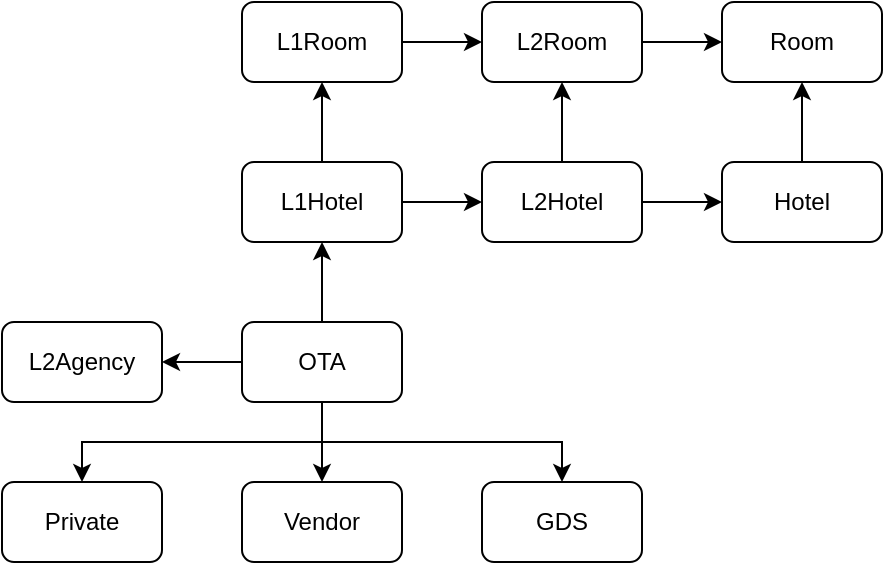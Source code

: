 <mxfile version="14.1.9" type="github">
  <diagram id="2iEgrzqwthku0qyoXni9" name="Page-1">
    <mxGraphModel dx="711" dy="401" grid="1" gridSize="10" guides="1" tooltips="1" connect="1" arrows="1" fold="1" page="1" pageScale="1" pageWidth="827" pageHeight="1169" math="0" shadow="0">
      <root>
        <mxCell id="0" />
        <mxCell id="1" parent="0" />
        <mxCell id="--qqEkhbz3xdHP4a-b7E-33" style="edgeStyle=orthogonalEdgeStyle;rounded=0;orthogonalLoop=1;jettySize=auto;html=1;entryX=0;entryY=0.5;entryDx=0;entryDy=0;" edge="1" parent="1" source="--qqEkhbz3xdHP4a-b7E-2" target="--qqEkhbz3xdHP4a-b7E-3">
          <mxGeometry relative="1" as="geometry" />
        </mxCell>
        <mxCell id="--qqEkhbz3xdHP4a-b7E-2" value="L1Room" style="rounded=1;whiteSpace=wrap;html=1;imageWidth=15;imageHeight=15;" vertex="1" parent="1">
          <mxGeometry x="280" y="360" width="80" height="40" as="geometry" />
        </mxCell>
        <mxCell id="--qqEkhbz3xdHP4a-b7E-34" style="edgeStyle=orthogonalEdgeStyle;rounded=0;orthogonalLoop=1;jettySize=auto;html=1;entryX=0;entryY=0.5;entryDx=0;entryDy=0;" edge="1" parent="1" source="--qqEkhbz3xdHP4a-b7E-3" target="--qqEkhbz3xdHP4a-b7E-4">
          <mxGeometry relative="1" as="geometry" />
        </mxCell>
        <mxCell id="--qqEkhbz3xdHP4a-b7E-3" value="L2Room" style="rounded=1;whiteSpace=wrap;html=1;imageWidth=15;imageHeight=15;" vertex="1" parent="1">
          <mxGeometry x="400" y="360" width="80" height="40" as="geometry" />
        </mxCell>
        <mxCell id="--qqEkhbz3xdHP4a-b7E-4" value="Room" style="rounded=1;whiteSpace=wrap;html=1;imageWidth=15;imageHeight=15;" vertex="1" parent="1">
          <mxGeometry x="520" y="360" width="80" height="40" as="geometry" />
        </mxCell>
        <mxCell id="--qqEkhbz3xdHP4a-b7E-35" style="edgeStyle=orthogonalEdgeStyle;rounded=0;orthogonalLoop=1;jettySize=auto;html=1;exitX=1;exitY=0.5;exitDx=0;exitDy=0;entryX=0;entryY=0.5;entryDx=0;entryDy=0;" edge="1" parent="1" source="--qqEkhbz3xdHP4a-b7E-5" target="--qqEkhbz3xdHP4a-b7E-6">
          <mxGeometry relative="1" as="geometry" />
        </mxCell>
        <mxCell id="--qqEkhbz3xdHP4a-b7E-37" style="edgeStyle=orthogonalEdgeStyle;rounded=0;orthogonalLoop=1;jettySize=auto;html=1;entryX=0.5;entryY=1;entryDx=0;entryDy=0;" edge="1" parent="1" source="--qqEkhbz3xdHP4a-b7E-5" target="--qqEkhbz3xdHP4a-b7E-2">
          <mxGeometry relative="1" as="geometry" />
        </mxCell>
        <mxCell id="--qqEkhbz3xdHP4a-b7E-5" value="L1Hotel" style="rounded=1;whiteSpace=wrap;html=1;imageWidth=15;imageHeight=15;" vertex="1" parent="1">
          <mxGeometry x="280" y="440" width="80" height="40" as="geometry" />
        </mxCell>
        <mxCell id="--qqEkhbz3xdHP4a-b7E-36" style="edgeStyle=orthogonalEdgeStyle;rounded=0;orthogonalLoop=1;jettySize=auto;html=1;entryX=0;entryY=0.5;entryDx=0;entryDy=0;" edge="1" parent="1" source="--qqEkhbz3xdHP4a-b7E-6" target="--qqEkhbz3xdHP4a-b7E-7">
          <mxGeometry relative="1" as="geometry" />
        </mxCell>
        <mxCell id="--qqEkhbz3xdHP4a-b7E-38" style="edgeStyle=orthogonalEdgeStyle;rounded=0;orthogonalLoop=1;jettySize=auto;html=1;entryX=0.5;entryY=1;entryDx=0;entryDy=0;" edge="1" parent="1" source="--qqEkhbz3xdHP4a-b7E-6" target="--qqEkhbz3xdHP4a-b7E-3">
          <mxGeometry relative="1" as="geometry" />
        </mxCell>
        <mxCell id="--qqEkhbz3xdHP4a-b7E-6" value="L2Hotel" style="rounded=1;whiteSpace=wrap;html=1;imageWidth=15;imageHeight=15;" vertex="1" parent="1">
          <mxGeometry x="400" y="440" width="80" height="40" as="geometry" />
        </mxCell>
        <mxCell id="--qqEkhbz3xdHP4a-b7E-39" style="edgeStyle=orthogonalEdgeStyle;rounded=0;orthogonalLoop=1;jettySize=auto;html=1;entryX=0.5;entryY=1;entryDx=0;entryDy=0;" edge="1" parent="1" source="--qqEkhbz3xdHP4a-b7E-7" target="--qqEkhbz3xdHP4a-b7E-4">
          <mxGeometry relative="1" as="geometry" />
        </mxCell>
        <mxCell id="--qqEkhbz3xdHP4a-b7E-7" value="Hotel" style="rounded=1;whiteSpace=wrap;html=1;imageWidth=15;imageHeight=15;" vertex="1" parent="1">
          <mxGeometry x="520" y="440" width="80" height="40" as="geometry" />
        </mxCell>
        <mxCell id="--qqEkhbz3xdHP4a-b7E-40" style="edgeStyle=orthogonalEdgeStyle;rounded=0;orthogonalLoop=1;jettySize=auto;html=1;entryX=0.5;entryY=1;entryDx=0;entryDy=0;" edge="1" parent="1" source="--qqEkhbz3xdHP4a-b7E-8" target="--qqEkhbz3xdHP4a-b7E-5">
          <mxGeometry relative="1" as="geometry" />
        </mxCell>
        <mxCell id="--qqEkhbz3xdHP4a-b7E-43" style="edgeStyle=orthogonalEdgeStyle;rounded=0;orthogonalLoop=1;jettySize=auto;html=1;entryX=1;entryY=0.5;entryDx=0;entryDy=0;" edge="1" parent="1" source="--qqEkhbz3xdHP4a-b7E-8" target="--qqEkhbz3xdHP4a-b7E-10">
          <mxGeometry relative="1" as="geometry" />
        </mxCell>
        <mxCell id="--qqEkhbz3xdHP4a-b7E-45" style="edgeStyle=orthogonalEdgeStyle;rounded=0;orthogonalLoop=1;jettySize=auto;html=1;entryX=0.5;entryY=0;entryDx=0;entryDy=0;" edge="1" parent="1" source="--qqEkhbz3xdHP4a-b7E-8" target="--qqEkhbz3xdHP4a-b7E-13">
          <mxGeometry relative="1" as="geometry">
            <Array as="points">
              <mxPoint x="320" y="580" />
              <mxPoint x="200" y="580" />
            </Array>
          </mxGeometry>
        </mxCell>
        <mxCell id="--qqEkhbz3xdHP4a-b7E-46" style="edgeStyle=orthogonalEdgeStyle;rounded=0;orthogonalLoop=1;jettySize=auto;html=1;entryX=0.5;entryY=0;entryDx=0;entryDy=0;" edge="1" parent="1" source="--qqEkhbz3xdHP4a-b7E-8" target="--qqEkhbz3xdHP4a-b7E-9">
          <mxGeometry relative="1" as="geometry" />
        </mxCell>
        <mxCell id="--qqEkhbz3xdHP4a-b7E-47" style="edgeStyle=orthogonalEdgeStyle;rounded=0;orthogonalLoop=1;jettySize=auto;html=1;entryX=0.5;entryY=0;entryDx=0;entryDy=0;" edge="1" parent="1" source="--qqEkhbz3xdHP4a-b7E-8" target="--qqEkhbz3xdHP4a-b7E-12">
          <mxGeometry relative="1" as="geometry">
            <Array as="points">
              <mxPoint x="320" y="580" />
              <mxPoint x="440" y="580" />
            </Array>
          </mxGeometry>
        </mxCell>
        <mxCell id="--qqEkhbz3xdHP4a-b7E-8" value="OTA" style="rounded=1;whiteSpace=wrap;html=1;imageWidth=15;imageHeight=15;" vertex="1" parent="1">
          <mxGeometry x="280" y="520" width="80" height="40" as="geometry" />
        </mxCell>
        <mxCell id="--qqEkhbz3xdHP4a-b7E-9" value="Vendor" style="rounded=1;whiteSpace=wrap;html=1;imageWidth=15;imageHeight=15;" vertex="1" parent="1">
          <mxGeometry x="280" y="600" width="80" height="40" as="geometry" />
        </mxCell>
        <mxCell id="--qqEkhbz3xdHP4a-b7E-10" value="L2Agency" style="rounded=1;whiteSpace=wrap;html=1;imageWidth=15;imageHeight=15;" vertex="1" parent="1">
          <mxGeometry x="160" y="520" width="80" height="40" as="geometry" />
        </mxCell>
        <mxCell id="--qqEkhbz3xdHP4a-b7E-12" value="GDS" style="rounded=1;whiteSpace=wrap;html=1;imageWidth=15;imageHeight=15;" vertex="1" parent="1">
          <mxGeometry x="400" y="600" width="80" height="40" as="geometry" />
        </mxCell>
        <mxCell id="--qqEkhbz3xdHP4a-b7E-13" value="Private" style="rounded=1;whiteSpace=wrap;html=1;imageWidth=15;imageHeight=15;" vertex="1" parent="1">
          <mxGeometry x="160" y="600" width="80" height="40" as="geometry" />
        </mxCell>
      </root>
    </mxGraphModel>
  </diagram>
</mxfile>
